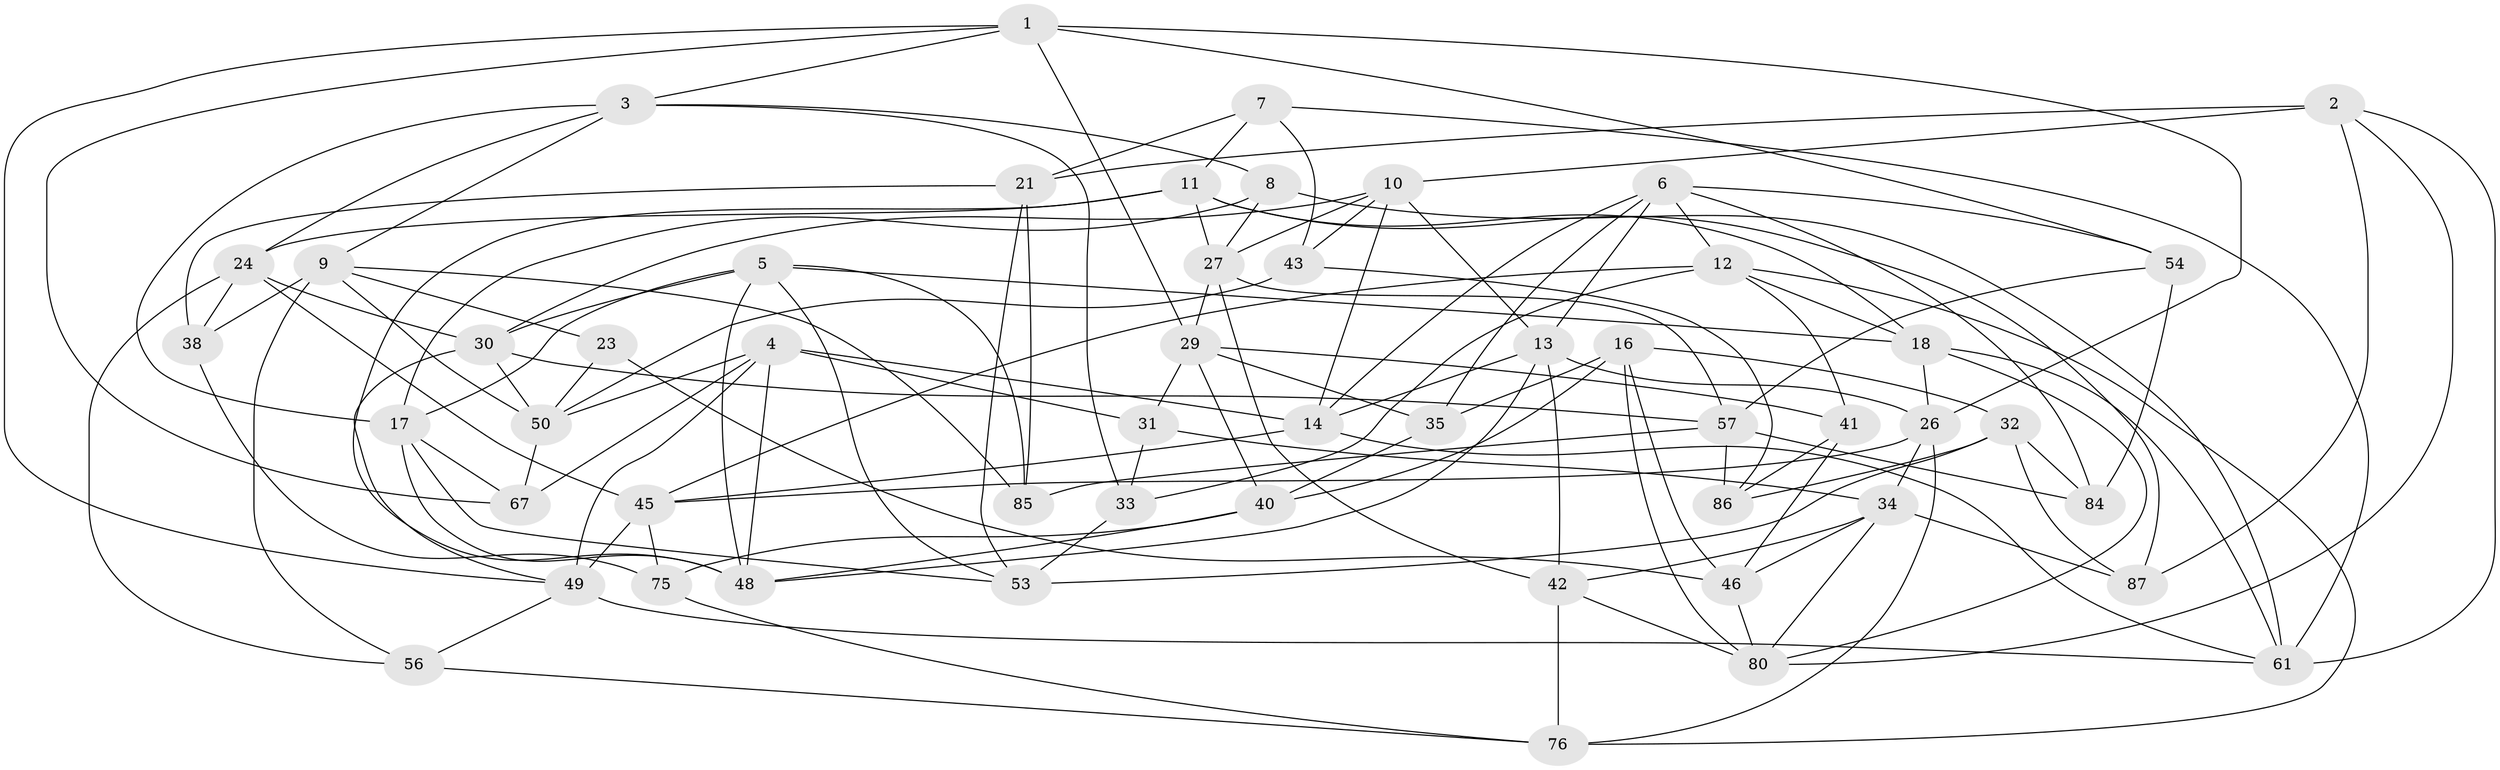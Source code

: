 // original degree distribution, {4: 1.0}
// Generated by graph-tools (version 1.1) at 2025/11/02/27/25 16:11:47]
// undirected, 52 vertices, 134 edges
graph export_dot {
graph [start="1"]
  node [color=gray90,style=filled];
  1 [super="+15"];
  2 [super="+22"];
  3 [super="+64"];
  4 [super="+44"];
  5 [super="+63"];
  6 [super="+19"];
  7;
  8;
  9 [super="+55"];
  10 [super="+20"];
  11 [super="+51"];
  12 [super="+74"];
  13 [super="+25"];
  14 [super="+78"];
  16 [super="+28"];
  17 [super="+37"];
  18 [super="+79"];
  21 [super="+39"];
  23;
  24 [super="+70"];
  26 [super="+52"];
  27 [super="+69"];
  29 [super="+36"];
  30 [super="+71"];
  31;
  32 [super="+73"];
  33;
  34 [super="+58"];
  35;
  38;
  40 [super="+60"];
  41;
  42 [super="+59"];
  43;
  45 [super="+47"];
  46 [super="+72"];
  48 [super="+82"];
  49 [super="+83"];
  50 [super="+62"];
  53 [super="+65"];
  54;
  56;
  57 [super="+68"];
  61 [super="+66"];
  67;
  75;
  76 [super="+77"];
  80 [super="+81"];
  84;
  85;
  86;
  87;
  1 -- 3;
  1 -- 54;
  1 -- 67;
  1 -- 29;
  1 -- 49;
  1 -- 26;
  2 -- 80;
  2 -- 21 [weight=2];
  2 -- 87;
  2 -- 10;
  2 -- 61;
  3 -- 17;
  3 -- 9;
  3 -- 8;
  3 -- 33;
  3 -- 24;
  4 -- 67;
  4 -- 31;
  4 -- 14;
  4 -- 50;
  4 -- 49;
  4 -- 48;
  5 -- 53;
  5 -- 30;
  5 -- 48;
  5 -- 17;
  5 -- 85;
  5 -- 18;
  6 -- 35;
  6 -- 13;
  6 -- 14;
  6 -- 54;
  6 -- 84;
  6 -- 12;
  7 -- 43;
  7 -- 61;
  7 -- 11;
  7 -- 21;
  8 -- 61;
  8 -- 27;
  8 -- 17;
  9 -- 50;
  9 -- 23;
  9 -- 38;
  9 -- 56;
  9 -- 85;
  10 -- 30;
  10 -- 14;
  10 -- 27;
  10 -- 43;
  10 -- 13;
  11 -- 18;
  11 -- 87;
  11 -- 24;
  11 -- 48;
  11 -- 27;
  12 -- 41;
  12 -- 18;
  12 -- 76;
  12 -- 33;
  12 -- 45;
  13 -- 26;
  13 -- 48;
  13 -- 42;
  13 -- 14;
  14 -- 45;
  14 -- 61;
  16 -- 35;
  16 -- 40 [weight=2];
  16 -- 32;
  16 -- 46;
  16 -- 80;
  17 -- 67;
  17 -- 53;
  17 -- 48;
  18 -- 61;
  18 -- 80;
  18 -- 26;
  21 -- 85;
  21 -- 38;
  21 -- 53;
  23 -- 50;
  23 -- 46 [weight=2];
  24 -- 56;
  24 -- 38;
  24 -- 30;
  24 -- 45;
  26 -- 34;
  26 -- 45;
  26 -- 76;
  27 -- 57;
  27 -- 42;
  27 -- 29;
  29 -- 31;
  29 -- 35;
  29 -- 40;
  29 -- 41;
  30 -- 49;
  30 -- 57;
  30 -- 50;
  31 -- 33;
  31 -- 34;
  32 -- 86;
  32 -- 87;
  32 -- 84;
  32 -- 53 [weight=2];
  33 -- 53;
  34 -- 87;
  34 -- 42;
  34 -- 80;
  34 -- 46;
  35 -- 40;
  38 -- 75;
  40 -- 48;
  40 -- 75;
  41 -- 86;
  41 -- 46;
  42 -- 76 [weight=2];
  42 -- 80;
  43 -- 86;
  43 -- 50;
  45 -- 75;
  45 -- 49;
  46 -- 80;
  49 -- 61;
  49 -- 56;
  50 -- 67;
  54 -- 84;
  54 -- 57;
  56 -- 76;
  57 -- 86;
  57 -- 85;
  57 -- 84;
  75 -- 76;
}
